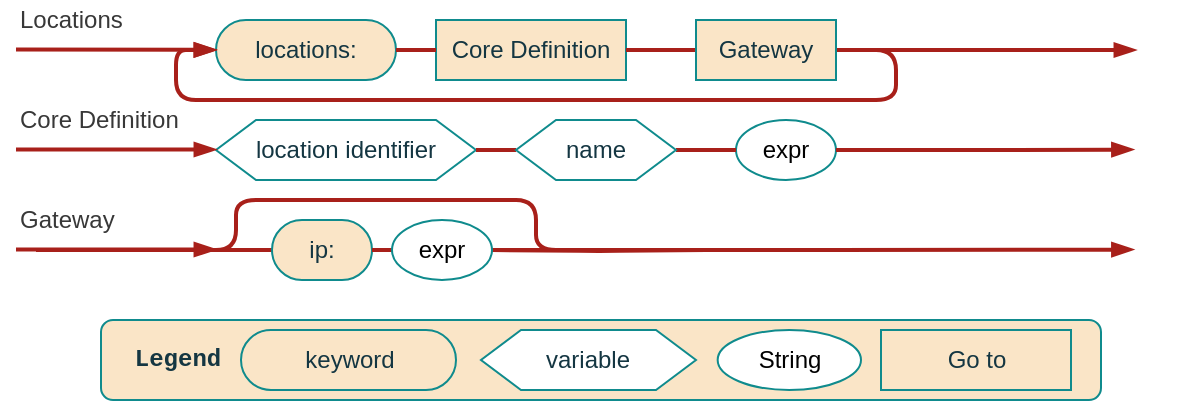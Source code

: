 <mxfile version="21.6.1" type="device">
  <diagram name="Page-1" id="lv2RBA-2qfxnkMvO_x3A">
    <mxGraphModel dx="584" dy="907" grid="1" gridSize="10" guides="1" tooltips="1" connect="1" arrows="1" fold="1" page="1" pageScale="1" pageWidth="850" pageHeight="1100" math="0" shadow="0">
      <root>
        <mxCell id="0" />
        <mxCell id="1" parent="0" />
        <mxCell id="2KD-L29Lm6BOL73o3vE_-8" value="" style="group" parent="1" vertex="1" connectable="0">
          <mxGeometry x="1032.5" y="290" width="500" height="40" as="geometry" />
        </mxCell>
        <mxCell id="2KD-L29Lm6BOL73o3vE_-9" value="&lt;b&gt;&amp;nbsp; Legend&lt;/b&gt;" style="text;html=1;align=left;verticalAlign=middle;whiteSpace=wrap;rounded=1;fontFamily=Courier New;perimeterSpacing=6;shadow=0;fillColor=#FAE5C7;fontColor=#143642;strokeColor=#0F8B8D;labelBackgroundColor=none;container=0;" parent="2KD-L29Lm6BOL73o3vE_-8" vertex="1">
          <mxGeometry width="500" height="40" as="geometry" />
        </mxCell>
        <mxCell id="2KD-L29Lm6BOL73o3vE_-10" value="String" style="ellipse;whiteSpace=wrap;html=1;rounded=1;labelBackgroundColor=none;strokeColor=#0F8B8D;fontFamily=Helvetica;fontSize=12;fontColor=default;fillColor=default;container=0;" parent="2KD-L29Lm6BOL73o3vE_-8" vertex="1">
          <mxGeometry x="308.33" y="5" width="71.667" height="30" as="geometry" />
        </mxCell>
        <mxCell id="2KD-L29Lm6BOL73o3vE_-11" value="variable" style="shape=hexagon;perimeter=hexagonPerimeter2;whiteSpace=wrap;html=1;fixedSize=1;strokeColor=#0F8B8D;fontColor=#143642;fillColor=default;container=0;" parent="2KD-L29Lm6BOL73o3vE_-8" vertex="1">
          <mxGeometry x="189.996" y="5" width="107.5" height="30" as="geometry" />
        </mxCell>
        <mxCell id="2KD-L29Lm6BOL73o3vE_-12" value="&lt;p&gt;keyword&lt;/p&gt;" style="rounded=1;whiteSpace=wrap;html=1;arcSize=50;fontStyle=0;fillColor=#FAE5C7;strokeColor=#0F8B8D;labelBackgroundColor=none;fontColor=#143642;container=0;" parent="2KD-L29Lm6BOL73o3vE_-8" vertex="1">
          <mxGeometry x="70.001" y="5" width="107.5" height="30" as="geometry" />
        </mxCell>
        <mxCell id="2KD-L29Lm6BOL73o3vE_-13" value="Go to" style="rounded=1;whiteSpace=wrap;html=1;strokeColor=#0F8B8D;fontFamily=Helvetica;fontSize=12;fontColor=#143642;fillColor=#FAE5C7;arcSize=0;fontStyle=0;shadow=0;labelBackgroundColor=none;" parent="2KD-L29Lm6BOL73o3vE_-8" vertex="1">
          <mxGeometry x="390" y="5" width="95" height="30" as="geometry" />
        </mxCell>
        <mxCell id="EwrT_p0m1SvkqEXyKUbj-50" value="" style="edgeStyle=orthogonalEdgeStyle;shape=connector;rounded=1;orthogonalLoop=1;jettySize=auto;html=1;labelBackgroundColor=none;strokeColor=#A8201A;strokeWidth=2;fontFamily=Helvetica;fontSize=12;fontColor=default;endArrow=none;endFill=0;" parent="1" target="EwrT_p0m1SvkqEXyKUbj-24" edge="1">
          <mxGeometry relative="1" as="geometry">
            <mxPoint x="1335" y="255" as="sourcePoint" />
          </mxGeometry>
        </mxCell>
        <mxCell id="u2axzVKgxA7HFCr5VS21-3" style="edgeStyle=orthogonalEdgeStyle;shape=connector;rounded=1;orthogonalLoop=1;jettySize=auto;html=1;exitX=0;exitY=0.5;exitDx=0;exitDy=0;labelBackgroundColor=none;strokeColor=#A8201A;strokeWidth=2;fontFamily=Helvetica;fontSize=12;fontColor=default;endArrow=none;endFill=0;" edge="1" parent="1" source="EwrT_p0m1SvkqEXyKUbj-36">
          <mxGeometry relative="1" as="geometry">
            <mxPoint x="1000" y="255" as="targetPoint" />
            <Array as="points">
              <mxPoint x="1020" y="255" />
              <mxPoint x="1020" y="255" />
            </Array>
          </mxGeometry>
        </mxCell>
        <mxCell id="EwrT_p0m1SvkqEXyKUbj-36" value="&lt;p&gt;ip:&lt;/p&gt;" style="rounded=1;whiteSpace=wrap;html=1;arcSize=50;fontStyle=0;fillColor=#FAE5C7;strokeColor=#0F8B8D;labelBackgroundColor=none;fontColor=#143642;" parent="1" vertex="1">
          <mxGeometry x="1118" y="240" width="50" height="30" as="geometry" />
        </mxCell>
        <mxCell id="EwrT_p0m1SvkqEXyKUbj-39" value="Gateway" style="text;html=1;strokeColor=none;fillColor=none;align=left;verticalAlign=middle;whiteSpace=wrap;rounded=0;fontSize=12;fontFamily=Helvetica;fontColor=#383838;" parent="1" vertex="1">
          <mxGeometry x="990" y="230" width="100" height="20" as="geometry" />
        </mxCell>
        <mxCell id="EwrT_p0m1SvkqEXyKUbj-44" value="" style="endArrow=blockThin;html=1;rounded=1;labelBackgroundColor=none;strokeColor=#A8201A;strokeWidth=2;fontFamily=Helvetica;fontSize=12;fontColor=default;shape=connector;endFill=1;align=left;" parent="1" edge="1">
          <mxGeometry width="50" height="50" relative="1" as="geometry">
            <mxPoint x="990" y="254.76" as="sourcePoint" />
            <mxPoint x="1090" y="254.76" as="targetPoint" />
          </mxGeometry>
        </mxCell>
        <mxCell id="EwrT_p0m1SvkqEXyKUbj-51" style="edgeStyle=orthogonalEdgeStyle;shape=connector;rounded=1;orthogonalLoop=1;jettySize=auto;html=1;labelBackgroundColor=none;strokeColor=#A8201A;strokeWidth=2;fontFamily=Helvetica;fontSize=12;fontColor=default;endArrow=blockThin;endFill=1;" parent="1" source="EwrT_p0m1SvkqEXyKUbj-24" edge="1">
          <mxGeometry relative="1" as="geometry">
            <mxPoint x="1548.77" y="254.8" as="targetPoint" />
            <mxPoint x="1518.77" y="254.8" as="sourcePoint" />
          </mxGeometry>
        </mxCell>
        <mxCell id="c65OvQi4uEtFYJh8bwgA-1" value="location identifier" style="shape=hexagon;perimeter=hexagonPerimeter2;whiteSpace=wrap;html=1;fixedSize=1;strokeColor=#0F8B8D;fontColor=#143642;fillColor=default;" parent="1" vertex="1">
          <mxGeometry x="1090" y="190" width="130" height="30" as="geometry" />
        </mxCell>
        <mxCell id="c65OvQi4uEtFYJh8bwgA-2" value="expr" style="ellipse;whiteSpace=wrap;html=1;rounded=1;labelBackgroundColor=none;strokeColor=#0F8B8D;fontFamily=Helvetica;fontSize=12;fontColor=default;fillColor=default;" parent="1" vertex="1">
          <mxGeometry x="1350" y="190" width="50" height="30" as="geometry" />
        </mxCell>
        <mxCell id="c65OvQi4uEtFYJh8bwgA-3" value="" style="edgeStyle=orthogonalEdgeStyle;shape=connector;rounded=1;orthogonalLoop=1;jettySize=auto;html=1;labelBackgroundColor=none;strokeColor=#A8201A;strokeWidth=2;fontFamily=Helvetica;fontSize=12;fontColor=default;endArrow=none;endFill=0;" parent="1" source="c65OvQi4uEtFYJh8bwgA-8" target="c65OvQi4uEtFYJh8bwgA-2" edge="1">
          <mxGeometry relative="1" as="geometry" />
        </mxCell>
        <mxCell id="c65OvQi4uEtFYJh8bwgA-6" value="Core Definition" style="text;html=1;strokeColor=none;fillColor=none;align=left;verticalAlign=middle;whiteSpace=wrap;rounded=0;fontSize=12;fontFamily=Helvetica;fontColor=#383838;" parent="1" vertex="1">
          <mxGeometry x="990" y="180" width="100" height="20" as="geometry" />
        </mxCell>
        <mxCell id="c65OvQi4uEtFYJh8bwgA-7" value="" style="endArrow=blockThin;html=1;rounded=1;labelBackgroundColor=none;strokeColor=#A8201A;strokeWidth=2;fontFamily=Helvetica;fontSize=12;fontColor=default;shape=connector;endFill=1;align=left;" parent="1" edge="1">
          <mxGeometry width="50" height="50" relative="1" as="geometry">
            <mxPoint x="990" y="204.76" as="sourcePoint" />
            <mxPoint x="1090" y="204.76" as="targetPoint" />
          </mxGeometry>
        </mxCell>
        <mxCell id="c65OvQi4uEtFYJh8bwgA-9" style="edgeStyle=orthogonalEdgeStyle;shape=connector;rounded=1;orthogonalLoop=1;jettySize=auto;html=1;labelBackgroundColor=none;strokeColor=#A8201A;strokeWidth=2;fontFamily=Helvetica;fontSize=12;fontColor=default;endArrow=blockThin;endFill=1;" parent="1" source="c65OvQi4uEtFYJh8bwgA-2" edge="1">
          <mxGeometry relative="1" as="geometry">
            <mxPoint x="1548.77" y="204.8" as="targetPoint" />
            <mxPoint x="1518.77" y="204.8" as="sourcePoint" />
          </mxGeometry>
        </mxCell>
        <mxCell id="c65OvQi4uEtFYJh8bwgA-30" value="" style="edgeStyle=orthogonalEdgeStyle;shape=connector;rounded=1;orthogonalLoop=1;jettySize=auto;html=1;labelBackgroundColor=none;strokeColor=#A8201A;strokeWidth=2;fontFamily=Helvetica;fontSize=12;fontColor=default;endArrow=none;endFill=0;" parent="1" edge="1">
          <mxGeometry relative="1" as="geometry">
            <mxPoint x="1450" y="155.029" as="sourcePoint" />
            <mxPoint x="1510" y="155" as="targetPoint" />
          </mxGeometry>
        </mxCell>
        <mxCell id="c65OvQi4uEtFYJh8bwgA-32" value="&lt;p&gt;locations:&lt;/p&gt;" style="rounded=1;whiteSpace=wrap;html=1;arcSize=50;fontStyle=0;fillColor=#FAE5C7;strokeColor=#0F8B8D;labelBackgroundColor=none;fontColor=#143642;" parent="1" vertex="1">
          <mxGeometry x="1090" y="140" width="90" height="30" as="geometry" />
        </mxCell>
        <mxCell id="c65OvQi4uEtFYJh8bwgA-33" value="Locations" style="text;html=1;strokeColor=none;fillColor=none;align=left;verticalAlign=middle;whiteSpace=wrap;rounded=0;fontSize=12;fontFamily=Helvetica;fontColor=#383838;" parent="1" vertex="1">
          <mxGeometry x="990" y="130" width="100" height="20" as="geometry" />
        </mxCell>
        <mxCell id="c65OvQi4uEtFYJh8bwgA-34" value="" style="endArrow=blockThin;html=1;rounded=1;labelBackgroundColor=none;strokeColor=#A8201A;strokeWidth=2;fontFamily=Helvetica;fontSize=12;fontColor=default;shape=connector;endFill=1;align=left;" parent="1" target="c65OvQi4uEtFYJh8bwgA-32" edge="1">
          <mxGeometry width="50" height="50" relative="1" as="geometry">
            <mxPoint x="990" y="154.76" as="sourcePoint" />
            <mxPoint x="1090" y="154.76" as="targetPoint" />
          </mxGeometry>
        </mxCell>
        <mxCell id="c65OvQi4uEtFYJh8bwgA-38" value="Core Definition" style="rounded=1;whiteSpace=wrap;html=1;strokeColor=#0F8B8D;fontFamily=Helvetica;fontSize=12;fontColor=#143642;fillColor=#FAE5C7;arcSize=0;fontStyle=0;shadow=0;labelBackgroundColor=none;" parent="1" vertex="1">
          <mxGeometry x="1200" y="140" width="95" height="30" as="geometry" />
        </mxCell>
        <mxCell id="c65OvQi4uEtFYJh8bwgA-46" value="" style="edgeStyle=orthogonalEdgeStyle;shape=connector;rounded=1;orthogonalLoop=1;jettySize=auto;html=1;labelBackgroundColor=none;strokeColor=#A8201A;strokeWidth=2;fontFamily=Helvetica;fontSize=12;fontColor=default;endArrow=none;endFill=0;" parent="1" source="c65OvQi4uEtFYJh8bwgA-32" target="c65OvQi4uEtFYJh8bwgA-38" edge="1">
          <mxGeometry relative="1" as="geometry" />
        </mxCell>
        <mxCell id="c65OvQi4uEtFYJh8bwgA-45" value="" style="edgeStyle=orthogonalEdgeStyle;shape=connector;rounded=1;orthogonalLoop=1;jettySize=auto;html=1;labelBackgroundColor=none;strokeColor=#A8201A;strokeWidth=2;fontFamily=Helvetica;fontSize=12;fontColor=default;endArrow=blockThin;endFill=1;" parent="1" source="c65OvQi4uEtFYJh8bwgA-51" edge="1">
          <mxGeometry relative="1" as="geometry">
            <mxPoint x="1315" y="155" as="sourcePoint" />
            <mxPoint x="1550" y="155" as="targetPoint" />
          </mxGeometry>
        </mxCell>
        <mxCell id="c65OvQi4uEtFYJh8bwgA-48" style="edgeStyle=orthogonalEdgeStyle;shape=connector;rounded=1;orthogonalLoop=1;jettySize=auto;html=1;entryX=0;entryY=0.5;entryDx=0;entryDy=0;labelBackgroundColor=none;strokeColor=#A8201A;strokeWidth=2;fontFamily=Helvetica;fontSize=12;fontColor=default;endArrow=blockThin;endFill=1;" parent="1" target="c65OvQi4uEtFYJh8bwgA-32" edge="1">
          <mxGeometry relative="1" as="geometry">
            <mxPoint x="1410" y="155" as="sourcePoint" />
            <Array as="points">
              <mxPoint x="1430" y="155" />
              <mxPoint x="1430" y="180" />
              <mxPoint x="1070" y="180" />
              <mxPoint x="1070" y="155" />
            </Array>
          </mxGeometry>
        </mxCell>
        <mxCell id="c65OvQi4uEtFYJh8bwgA-50" value="" style="edgeStyle=orthogonalEdgeStyle;shape=connector;rounded=1;orthogonalLoop=1;jettySize=auto;html=1;labelBackgroundColor=none;strokeColor=#A8201A;strokeWidth=2;fontFamily=Helvetica;fontSize=12;fontColor=default;endArrow=none;endFill=0;" parent="1" source="c65OvQi4uEtFYJh8bwgA-1" target="c65OvQi4uEtFYJh8bwgA-8" edge="1">
          <mxGeometry relative="1" as="geometry">
            <mxPoint x="1220" y="205" as="sourcePoint" />
            <mxPoint x="1449" y="205" as="targetPoint" />
          </mxGeometry>
        </mxCell>
        <mxCell id="c65OvQi4uEtFYJh8bwgA-8" value="name" style="shape=hexagon;perimeter=hexagonPerimeter2;whiteSpace=wrap;html=1;fixedSize=1;strokeColor=#0F8B8D;fontColor=#143642;fillColor=default;" parent="1" vertex="1">
          <mxGeometry x="1240" y="190" width="80" height="30" as="geometry" />
        </mxCell>
        <mxCell id="c65OvQi4uEtFYJh8bwgA-57" style="edgeStyle=orthogonalEdgeStyle;shape=connector;rounded=1;orthogonalLoop=1;jettySize=auto;html=1;exitX=1;exitY=0.5;exitDx=0;exitDy=0;labelBackgroundColor=none;strokeColor=#A8201A;strokeWidth=2;fontFamily=Helvetica;fontSize=12;fontColor=default;endArrow=none;endFill=0;" parent="1" source="c65OvQi4uEtFYJh8bwgA-38" target="c65OvQi4uEtFYJh8bwgA-51" edge="1">
          <mxGeometry relative="1" as="geometry" />
        </mxCell>
        <mxCell id="c65OvQi4uEtFYJh8bwgA-58" value="&amp;nbsp;" style="rounded=1;whiteSpace=wrap;html=1;strokeColor=none;fontFamily=Helvetica;fontSize=12;fontColor=#143642;fillColor=none;arcSize=0;fontStyle=0;shadow=0;labelBackgroundColor=none;" parent="1" vertex="1">
          <mxGeometry x="1480" y="140" width="95" height="30" as="geometry" />
        </mxCell>
        <mxCell id="u2axzVKgxA7HFCr5VS21-1" value="" style="edgeStyle=orthogonalEdgeStyle;shape=connector;rounded=1;orthogonalLoop=1;jettySize=auto;html=1;labelBackgroundColor=none;strokeColor=#A8201A;strokeWidth=2;fontFamily=Helvetica;fontSize=12;fontColor=default;endArrow=none;endFill=0;" edge="1" parent="1" source="c65OvQi4uEtFYJh8bwgA-38" target="c65OvQi4uEtFYJh8bwgA-51">
          <mxGeometry relative="1" as="geometry">
            <mxPoint x="2285" y="275" as="sourcePoint" />
            <mxPoint x="2540" y="275" as="targetPoint" />
          </mxGeometry>
        </mxCell>
        <mxCell id="c65OvQi4uEtFYJh8bwgA-51" value="Gateway" style="rounded=1;whiteSpace=wrap;html=1;strokeColor=#0F8B8D;fontFamily=Helvetica;fontSize=12;fontColor=#143642;fillColor=#FAE5C7;arcSize=0;fontStyle=0;shadow=0;labelBackgroundColor=none;" parent="1" vertex="1">
          <mxGeometry x="1330" y="140" width="70" height="30" as="geometry" />
        </mxCell>
        <mxCell id="u2axzVKgxA7HFCr5VS21-2" value="" style="edgeStyle=orthogonalEdgeStyle;shape=connector;rounded=1;orthogonalLoop=1;jettySize=auto;html=1;labelBackgroundColor=none;strokeColor=#A8201A;strokeWidth=2;fontFamily=Helvetica;fontSize=12;fontColor=default;endArrow=none;endFill=0;" edge="1" parent="1" source="EwrT_p0m1SvkqEXyKUbj-36" target="EwrT_p0m1SvkqEXyKUbj-24">
          <mxGeometry relative="1" as="geometry">
            <mxPoint x="1205" y="255" as="targetPoint" />
            <mxPoint x="1140" y="255" as="sourcePoint" />
            <Array as="points">
              <mxPoint x="1130" y="255" />
              <mxPoint x="1130" y="255" />
            </Array>
          </mxGeometry>
        </mxCell>
        <mxCell id="EwrT_p0m1SvkqEXyKUbj-24" value="expr" style="ellipse;whiteSpace=wrap;html=1;rounded=1;labelBackgroundColor=none;strokeColor=#0F8B8D;fontFamily=Helvetica;fontSize=12;fontColor=default;fillColor=default;" parent="1" vertex="1">
          <mxGeometry x="1178" y="240" width="50" height="30" as="geometry" />
        </mxCell>
        <mxCell id="u2axzVKgxA7HFCr5VS21-7" style="edgeStyle=orthogonalEdgeStyle;shape=connector;rounded=1;orthogonalLoop=1;jettySize=auto;html=1;exitX=1;exitY=0.5;exitDx=0;exitDy=0;entryX=0;entryY=0.5;entryDx=0;entryDy=0;labelBackgroundColor=none;strokeColor=#A8201A;strokeWidth=2;fontFamily=Helvetica;fontSize=12;fontColor=default;endArrow=none;endFill=0;" edge="1" parent="1">
          <mxGeometry relative="1" as="geometry">
            <mxPoint x="1030" y="255" as="sourcePoint" />
            <mxPoint x="1270" y="255" as="targetPoint" />
            <Array as="points">
              <mxPoint x="1100" y="255" />
              <mxPoint x="1100" y="230" />
              <mxPoint x="1250" y="230" />
              <mxPoint x="1250" y="255" />
            </Array>
          </mxGeometry>
        </mxCell>
      </root>
    </mxGraphModel>
  </diagram>
</mxfile>
